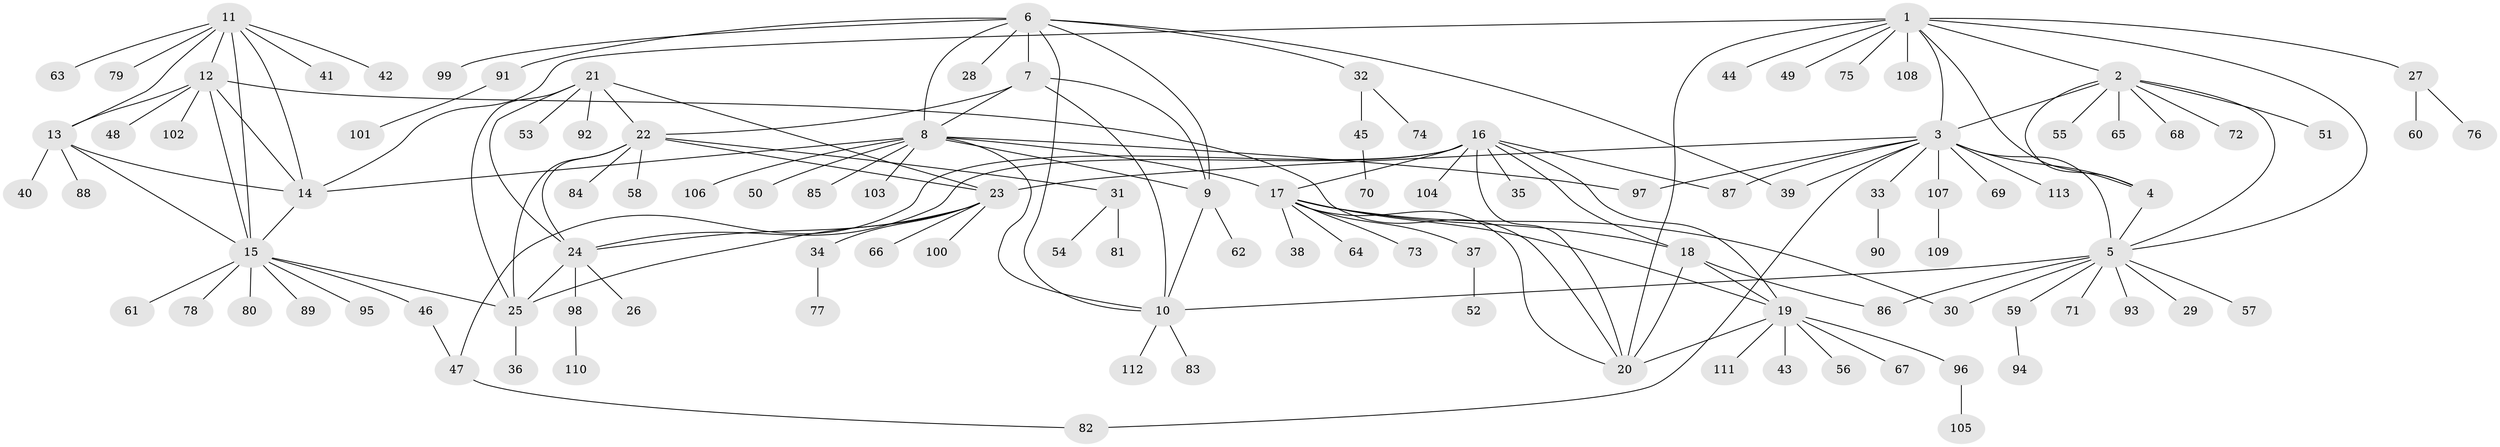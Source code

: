 // coarse degree distribution, {19: 0.011363636363636364, 7: 0.022727272727272728, 3: 0.03409090909090909, 11: 0.022727272727272728, 8: 0.022727272727272728, 5: 0.03409090909090909, 4: 0.045454545454545456, 6: 0.03409090909090909, 13: 0.011363636363636364, 9: 0.011363636363636364, 10: 0.011363636363636364, 1: 0.625, 2: 0.11363636363636363}
// Generated by graph-tools (version 1.1) at 2025/52/02/27/25 19:52:22]
// undirected, 113 vertices, 155 edges
graph export_dot {
graph [start="1"]
  node [color=gray90,style=filled];
  1;
  2;
  3;
  4;
  5;
  6;
  7;
  8;
  9;
  10;
  11;
  12;
  13;
  14;
  15;
  16;
  17;
  18;
  19;
  20;
  21;
  22;
  23;
  24;
  25;
  26;
  27;
  28;
  29;
  30;
  31;
  32;
  33;
  34;
  35;
  36;
  37;
  38;
  39;
  40;
  41;
  42;
  43;
  44;
  45;
  46;
  47;
  48;
  49;
  50;
  51;
  52;
  53;
  54;
  55;
  56;
  57;
  58;
  59;
  60;
  61;
  62;
  63;
  64;
  65;
  66;
  67;
  68;
  69;
  70;
  71;
  72;
  73;
  74;
  75;
  76;
  77;
  78;
  79;
  80;
  81;
  82;
  83;
  84;
  85;
  86;
  87;
  88;
  89;
  90;
  91;
  92;
  93;
  94;
  95;
  96;
  97;
  98;
  99;
  100;
  101;
  102;
  103;
  104;
  105;
  106;
  107;
  108;
  109;
  110;
  111;
  112;
  113;
  1 -- 2;
  1 -- 3;
  1 -- 4;
  1 -- 5;
  1 -- 14;
  1 -- 20;
  1 -- 27;
  1 -- 44;
  1 -- 49;
  1 -- 75;
  1 -- 108;
  2 -- 3;
  2 -- 4;
  2 -- 5;
  2 -- 51;
  2 -- 55;
  2 -- 65;
  2 -- 68;
  2 -- 72;
  3 -- 4;
  3 -- 5;
  3 -- 23;
  3 -- 33;
  3 -- 39;
  3 -- 69;
  3 -- 82;
  3 -- 87;
  3 -- 97;
  3 -- 107;
  3 -- 113;
  4 -- 5;
  5 -- 10;
  5 -- 29;
  5 -- 30;
  5 -- 57;
  5 -- 59;
  5 -- 71;
  5 -- 86;
  5 -- 93;
  6 -- 7;
  6 -- 8;
  6 -- 9;
  6 -- 10;
  6 -- 28;
  6 -- 32;
  6 -- 39;
  6 -- 91;
  6 -- 99;
  7 -- 8;
  7 -- 9;
  7 -- 10;
  7 -- 22;
  8 -- 9;
  8 -- 10;
  8 -- 14;
  8 -- 17;
  8 -- 50;
  8 -- 85;
  8 -- 97;
  8 -- 103;
  8 -- 106;
  9 -- 10;
  9 -- 62;
  10 -- 83;
  10 -- 112;
  11 -- 12;
  11 -- 13;
  11 -- 14;
  11 -- 15;
  11 -- 41;
  11 -- 42;
  11 -- 63;
  11 -- 79;
  12 -- 13;
  12 -- 14;
  12 -- 15;
  12 -- 20;
  12 -- 48;
  12 -- 102;
  13 -- 14;
  13 -- 15;
  13 -- 40;
  13 -- 88;
  14 -- 15;
  15 -- 25;
  15 -- 46;
  15 -- 61;
  15 -- 78;
  15 -- 80;
  15 -- 89;
  15 -- 95;
  16 -- 17;
  16 -- 18;
  16 -- 19;
  16 -- 20;
  16 -- 24;
  16 -- 35;
  16 -- 47;
  16 -- 87;
  16 -- 104;
  17 -- 18;
  17 -- 19;
  17 -- 20;
  17 -- 30;
  17 -- 37;
  17 -- 38;
  17 -- 64;
  17 -- 73;
  18 -- 19;
  18 -- 20;
  18 -- 86;
  19 -- 20;
  19 -- 43;
  19 -- 56;
  19 -- 67;
  19 -- 96;
  19 -- 111;
  21 -- 22;
  21 -- 23;
  21 -- 24;
  21 -- 25;
  21 -- 53;
  21 -- 92;
  22 -- 23;
  22 -- 24;
  22 -- 25;
  22 -- 31;
  22 -- 58;
  22 -- 84;
  23 -- 24;
  23 -- 25;
  23 -- 34;
  23 -- 66;
  23 -- 100;
  24 -- 25;
  24 -- 26;
  24 -- 98;
  25 -- 36;
  27 -- 60;
  27 -- 76;
  31 -- 54;
  31 -- 81;
  32 -- 45;
  32 -- 74;
  33 -- 90;
  34 -- 77;
  37 -- 52;
  45 -- 70;
  46 -- 47;
  47 -- 82;
  59 -- 94;
  91 -- 101;
  96 -- 105;
  98 -- 110;
  107 -- 109;
}
